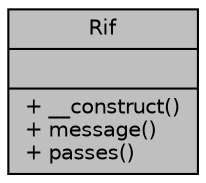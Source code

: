 digraph "Rif"
{
 // LATEX_PDF_SIZE
  bgcolor="transparent";
  edge [fontname="Helvetica",fontsize="10",labelfontname="Helvetica",labelfontsize="10"];
  node [fontname="Helvetica",fontsize="10",shape=record];
  Node1 [label="{Rif\n||+ __construct()\l+ message()\l+ passes()\l}",height=0.2,width=0.4,color="black", fillcolor="grey75", style="filled", fontcolor="black",tooltip="Reglas de validación para los registros de identificación fiscal (RIF)"];
}
